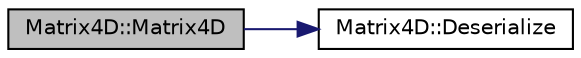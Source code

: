 digraph "Matrix4D::Matrix4D"
{
  edge [fontname="Helvetica",fontsize="10",labelfontname="Helvetica",labelfontsize="10"];
  node [fontname="Helvetica",fontsize="10",shape=record];
  rankdir="LR";
  Node1 [label="Matrix4D::Matrix4D",height=0.2,width=0.4,color="black", fillcolor="grey75", style="filled", fontcolor="black"];
  Node1 -> Node2 [color="midnightblue",fontsize="10",style="solid"];
  Node2 [label="Matrix4D::Deserialize",height=0.2,width=0.4,color="black", fillcolor="white", style="filled",URL="$class_matrix4_d.html#a7380a32c105c5d41c45b47ccdb3948a2"];
}
